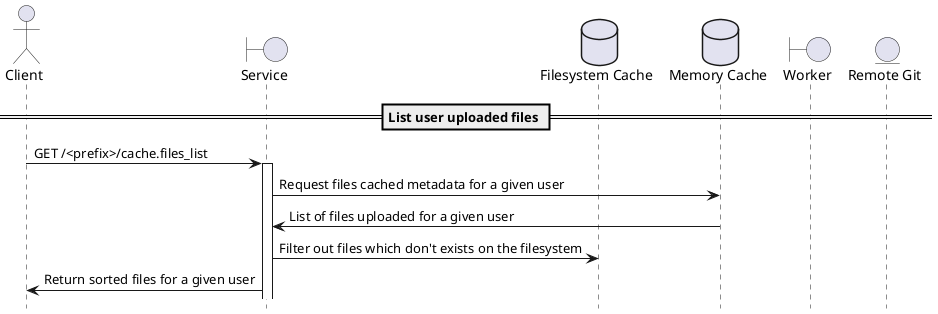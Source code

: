     @startuml
    hide footbox
    skinparam shadowing false

    actor Client
    boundary Service
    database "Filesystem Cache" as Filesystem
    database "Memory Cache" as Cache
    boundary Worker
    entity "Remote Git" as Git

    == List user uploaded files ==
    Client->Service: GET /<prefix>/cache.files_list
    activate Service
    Service->Cache: Request files cached metadata for a given user
    Cache->Service: List of files uploaded for a given user
    Service->Filesystem: Filter out files which don't exists on the filesystem
    Service->Client: Return sorted files for a given user

    @enduml
